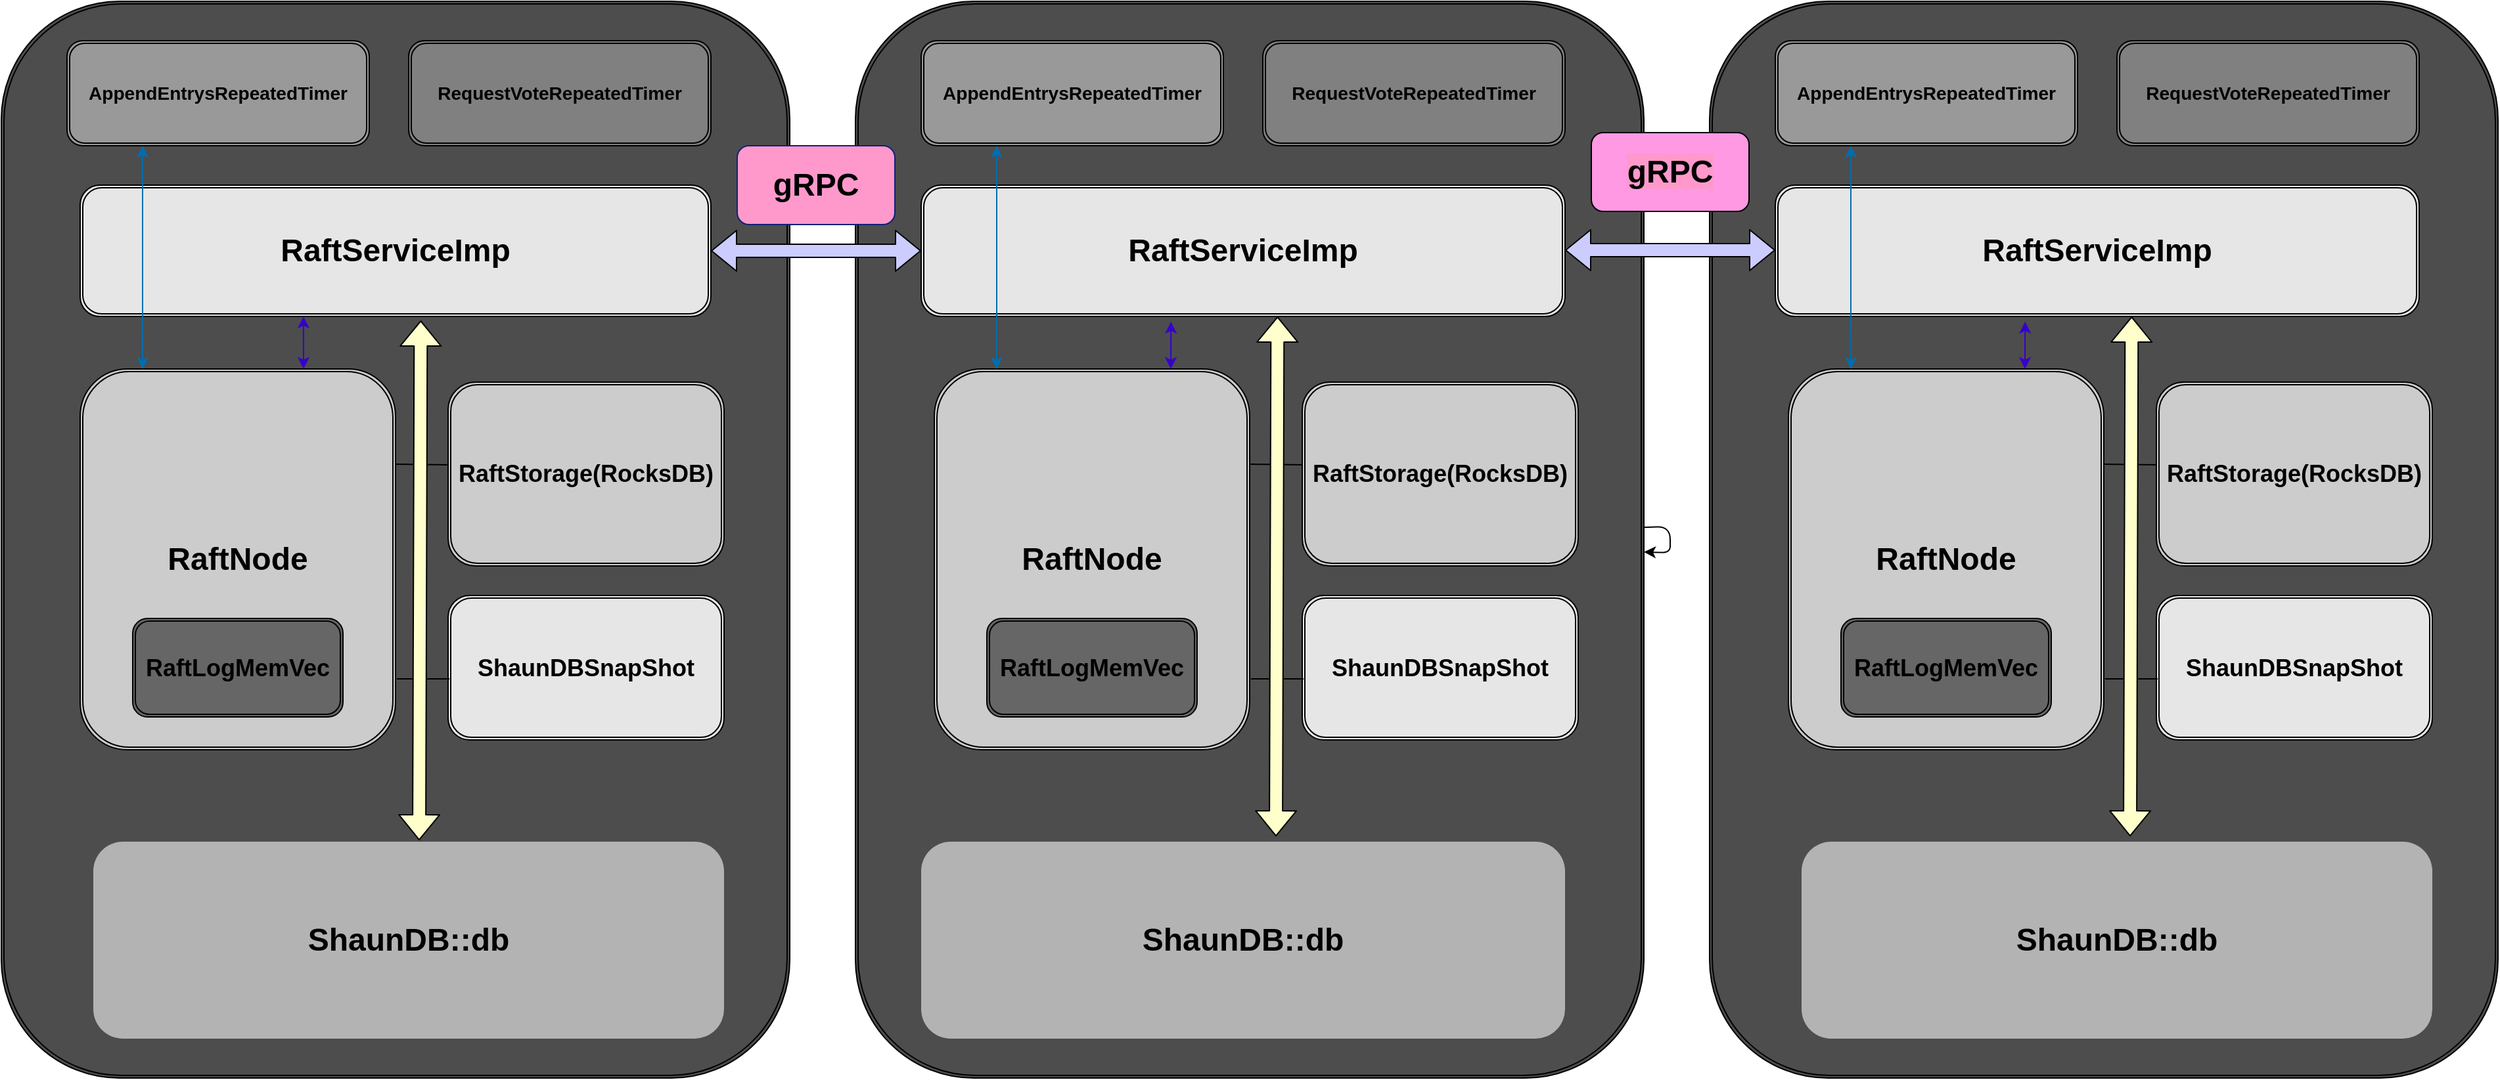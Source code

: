 <mxfile>
    <diagram id="3ywrnMmrrBptPfnS5Kt1" name="Page-1">
        <mxGraphModel dx="792" dy="1015" grid="1" gridSize="10" guides="1" tooltips="1" connect="1" arrows="1" fold="1" page="1" pageScale="1" pageWidth="827" pageHeight="1169" math="0" shadow="0">
            <root>
                <mxCell id="0"/>
                <mxCell id="1" parent="0"/>
                <mxCell id="2" value="" style="shape=ext;double=1;rounded=1;whiteSpace=wrap;html=1;fillColor=#4D4D4D;" parent="1" vertex="1">
                    <mxGeometry x="100" y="110" width="600" height="820" as="geometry"/>
                </mxCell>
                <mxCell id="3" value="&lt;h3&gt;&lt;font color=&quot;#000000&quot;&gt;AppendEntrysRepeatedTimer&lt;/font&gt;&lt;/h3&gt;" style="shape=ext;double=1;rounded=1;whiteSpace=wrap;html=1;fillColor=#999999;" parent="1" vertex="1">
                    <mxGeometry x="150" y="140" width="230" height="80" as="geometry"/>
                </mxCell>
                <mxCell id="4" value="&lt;h3&gt;&lt;font color=&quot;#000000&quot;&gt;RequestVoteRepeatedTimer&lt;/font&gt;&lt;/h3&gt;" style="shape=ext;double=1;rounded=1;whiteSpace=wrap;html=1;fillColor=#808080;" parent="1" vertex="1">
                    <mxGeometry x="410" y="140" width="230" height="80" as="geometry"/>
                </mxCell>
                <mxCell id="5" value="&lt;h1&gt;&lt;b&gt;&lt;font color=&quot;#000000&quot;&gt;RaftServiceImp&lt;/font&gt;&lt;/b&gt;&lt;/h1&gt;" style="shape=ext;double=1;rounded=1;whiteSpace=wrap;html=1;fillColor=#E6E6E6;" parent="1" vertex="1">
                    <mxGeometry x="160" y="250" width="480" height="100" as="geometry"/>
                </mxCell>
                <mxCell id="6" value="&lt;h1&gt;&lt;b&gt;&lt;font color=&quot;#000000&quot;&gt;RaftNode&lt;/font&gt;&lt;/b&gt;&lt;/h1&gt;" style="shape=ext;double=1;rounded=1;whiteSpace=wrap;html=1;fillColor=#CCCCCC;" parent="1" vertex="1">
                    <mxGeometry x="160" y="390" width="240" height="290" as="geometry"/>
                </mxCell>
                <mxCell id="7" value="&lt;h2&gt;&lt;b&gt;&lt;font color=&quot;#000000&quot;&gt;RaftLogMemVec&lt;/font&gt;&lt;/b&gt;&lt;/h2&gt;" style="shape=ext;double=1;rounded=1;whiteSpace=wrap;html=1;fillColor=#666666;" parent="1" vertex="1">
                    <mxGeometry x="200" y="580" width="160" height="75" as="geometry"/>
                </mxCell>
                <mxCell id="8" value="&lt;h2&gt;&lt;font color=&quot;#000000&quot;&gt;RaftStorage(RocksDB)&lt;/font&gt;&lt;/h2&gt;" style="shape=ext;double=1;rounded=1;whiteSpace=wrap;html=1;fillColor=#CCCCCC;" parent="1" vertex="1">
                    <mxGeometry x="440" y="400" width="210" height="140" as="geometry"/>
                </mxCell>
                <mxCell id="9" value="&lt;h2&gt;&lt;b&gt;&lt;font color=&quot;#000000&quot;&gt;ShaunDBSnapShot&lt;/font&gt;&lt;/b&gt;&lt;/h2&gt;" style="shape=ext;double=1;rounded=1;whiteSpace=wrap;html=1;fillColor=#E6E6E6;" parent="1" vertex="1">
                    <mxGeometry x="440" y="562.5" width="210" height="110" as="geometry"/>
                </mxCell>
                <mxCell id="11" value="" style="endArrow=none;html=1;entryX=1;entryY=0.25;entryDx=0;entryDy=0;exitX=0;exitY=0.45;exitDx=0;exitDy=0;exitPerimeter=0;" parent="1" source="8" target="6" edge="1">
                    <mxGeometry width="50" height="50" relative="1" as="geometry">
                        <mxPoint x="330" y="440" as="sourcePoint"/>
                        <mxPoint x="380" y="390" as="targetPoint"/>
                    </mxGeometry>
                </mxCell>
                <mxCell id="12" value="" style="endArrow=none;html=1;entryX=0.005;entryY=0.577;entryDx=0;entryDy=0;entryPerimeter=0;exitX=1.004;exitY=0.814;exitDx=0;exitDy=0;exitPerimeter=0;" parent="1" source="6" target="9" edge="1">
                    <mxGeometry width="50" height="50" relative="1" as="geometry">
                        <mxPoint x="330" y="440" as="sourcePoint"/>
                        <mxPoint x="380" y="390" as="targetPoint"/>
                    </mxGeometry>
                </mxCell>
                <mxCell id="13" value="" style="endArrow=classic;startArrow=classic;html=1;fontColor=#000000;exitX=0.25;exitY=1;exitDx=0;exitDy=0;entryX=0.198;entryY=0;entryDx=0;entryDy=0;entryPerimeter=0;fillColor=#1ba1e2;strokeColor=#006EAF;" parent="1" source="3" target="6" edge="1">
                    <mxGeometry width="50" height="50" relative="1" as="geometry">
                        <mxPoint x="380" y="390" as="sourcePoint"/>
                        <mxPoint x="430" y="340" as="targetPoint"/>
                    </mxGeometry>
                </mxCell>
                <mxCell id="42" value="" style="shape=ext;double=1;rounded=1;whiteSpace=wrap;html=1;fillColor=#4D4D4D;" parent="1" vertex="1">
                    <mxGeometry x="750" y="110" width="600" height="820" as="geometry"/>
                </mxCell>
                <mxCell id="43" value="&lt;h3&gt;&lt;font color=&quot;#000000&quot;&gt;AppendEntrysRepeatedTimer&lt;/font&gt;&lt;/h3&gt;" style="shape=ext;double=1;rounded=1;whiteSpace=wrap;html=1;fillColor=#999999;" parent="1" vertex="1">
                    <mxGeometry x="800" y="140" width="230" height="80" as="geometry"/>
                </mxCell>
                <mxCell id="44" value="&lt;h3&gt;&lt;font color=&quot;#000000&quot;&gt;RequestVoteRepeatedTimer&lt;/font&gt;&lt;/h3&gt;" style="shape=ext;double=1;rounded=1;whiteSpace=wrap;html=1;fillColor=#808080;" parent="1" vertex="1">
                    <mxGeometry x="1060" y="140" width="230" height="80" as="geometry"/>
                </mxCell>
                <mxCell id="45" value="&lt;h1&gt;&lt;b&gt;&lt;font color=&quot;#000000&quot;&gt;RaftServiceImp&lt;/font&gt;&lt;/b&gt;&lt;/h1&gt;" style="shape=ext;double=1;rounded=1;whiteSpace=wrap;html=1;fillColor=#E6E6E6;" parent="1" vertex="1">
                    <mxGeometry x="800" y="250" width="490" height="100" as="geometry"/>
                </mxCell>
                <mxCell id="46" value="&lt;h1&gt;&lt;b&gt;&lt;font color=&quot;#000000&quot;&gt;RaftNode&lt;/font&gt;&lt;/b&gt;&lt;/h1&gt;" style="shape=ext;double=1;rounded=1;whiteSpace=wrap;html=1;fillColor=#CCCCCC;" parent="1" vertex="1">
                    <mxGeometry x="810" y="390" width="240" height="290" as="geometry"/>
                </mxCell>
                <mxCell id="47" value="&lt;h2&gt;&lt;b&gt;&lt;font color=&quot;#000000&quot;&gt;RaftLogMemVec&lt;/font&gt;&lt;/b&gt;&lt;/h2&gt;" style="shape=ext;double=1;rounded=1;whiteSpace=wrap;html=1;fillColor=#666666;" parent="1" vertex="1">
                    <mxGeometry x="850" y="580" width="160" height="75" as="geometry"/>
                </mxCell>
                <mxCell id="48" value="&lt;h2&gt;&lt;font color=&quot;#000000&quot;&gt;RaftStorage(RocksDB)&lt;/font&gt;&lt;/h2&gt;" style="shape=ext;double=1;rounded=1;whiteSpace=wrap;html=1;fillColor=#CCCCCC;" parent="1" vertex="1">
                    <mxGeometry x="1090" y="400" width="210" height="140" as="geometry"/>
                </mxCell>
                <mxCell id="49" value="&lt;h2&gt;&lt;b&gt;&lt;font color=&quot;#000000&quot;&gt;ShaunDBSnapShot&lt;/font&gt;&lt;/b&gt;&lt;/h2&gt;" style="shape=ext;double=1;rounded=1;whiteSpace=wrap;html=1;fillColor=#E6E6E6;" parent="1" vertex="1">
                    <mxGeometry x="1090" y="562.5" width="210" height="110" as="geometry"/>
                </mxCell>
                <mxCell id="50" value="" style="endArrow=none;html=1;entryX=1;entryY=0.25;entryDx=0;entryDy=0;exitX=0;exitY=0.45;exitDx=0;exitDy=0;exitPerimeter=0;" parent="1" source="48" target="46" edge="1">
                    <mxGeometry width="50" height="50" relative="1" as="geometry">
                        <mxPoint x="980" y="440" as="sourcePoint"/>
                        <mxPoint x="1030" y="390" as="targetPoint"/>
                    </mxGeometry>
                </mxCell>
                <mxCell id="51" value="" style="endArrow=none;html=1;entryX=0.005;entryY=0.577;entryDx=0;entryDy=0;entryPerimeter=0;exitX=1.004;exitY=0.814;exitDx=0;exitDy=0;exitPerimeter=0;" parent="1" source="46" target="49" edge="1">
                    <mxGeometry width="50" height="50" relative="1" as="geometry">
                        <mxPoint x="980" y="440" as="sourcePoint"/>
                        <mxPoint x="1030" y="390" as="targetPoint"/>
                    </mxGeometry>
                </mxCell>
                <mxCell id="52" value="" style="endArrow=classic;startArrow=classic;html=1;fontColor=#000000;exitX=0.25;exitY=1;exitDx=0;exitDy=0;entryX=0.198;entryY=0;entryDx=0;entryDy=0;entryPerimeter=0;fillColor=#1ba1e2;strokeColor=#006EAF;" parent="1" source="43" target="46" edge="1">
                    <mxGeometry width="50" height="50" relative="1" as="geometry">
                        <mxPoint x="1030" y="390" as="sourcePoint"/>
                        <mxPoint x="1080" y="340" as="targetPoint"/>
                    </mxGeometry>
                </mxCell>
                <mxCell id="53" value="" style="endArrow=classic;startArrow=classic;html=1;fontColor=#000000;exitX=0.75;exitY=0;exitDx=0;exitDy=0;entryX=0.388;entryY=1.04;entryDx=0;entryDy=0;entryPerimeter=0;fillColor=#6a00ff;strokeColor=#3700CC;" parent="1" source="46" target="45" edge="1">
                    <mxGeometry width="50" height="50" relative="1" as="geometry">
                        <mxPoint x="1000" y="490" as="sourcePoint"/>
                        <mxPoint x="1050" y="440" as="targetPoint"/>
                    </mxGeometry>
                </mxCell>
                <mxCell id="55" value="" style="shape=ext;double=1;rounded=1;whiteSpace=wrap;html=1;fillColor=#4D4D4D;" parent="1" vertex="1">
                    <mxGeometry x="1400" y="110" width="600" height="820" as="geometry"/>
                </mxCell>
                <mxCell id="56" value="&lt;h3&gt;&lt;font color=&quot;#000000&quot;&gt;AppendEntrysRepeatedTimer&lt;/font&gt;&lt;/h3&gt;" style="shape=ext;double=1;rounded=1;whiteSpace=wrap;html=1;fillColor=#999999;" parent="1" vertex="1">
                    <mxGeometry x="1450" y="140" width="230" height="80" as="geometry"/>
                </mxCell>
                <mxCell id="57" value="&lt;h3&gt;&lt;font color=&quot;#000000&quot;&gt;RequestVoteRepeatedTimer&lt;/font&gt;&lt;/h3&gt;" style="shape=ext;double=1;rounded=1;whiteSpace=wrap;html=1;fillColor=#808080;" parent="1" vertex="1">
                    <mxGeometry x="1710" y="140" width="230" height="80" as="geometry"/>
                </mxCell>
                <mxCell id="58" value="&lt;h1&gt;&lt;b&gt;&lt;font color=&quot;#000000&quot;&gt;RaftServiceImp&lt;/font&gt;&lt;/b&gt;&lt;/h1&gt;" style="shape=ext;double=1;rounded=1;whiteSpace=wrap;html=1;fillColor=#E6E6E6;" parent="1" vertex="1">
                    <mxGeometry x="1450" y="250" width="490" height="100" as="geometry"/>
                </mxCell>
                <mxCell id="59" value="&lt;h1&gt;&lt;b&gt;&lt;font color=&quot;#000000&quot;&gt;RaftNode&lt;/font&gt;&lt;/b&gt;&lt;/h1&gt;" style="shape=ext;double=1;rounded=1;whiteSpace=wrap;html=1;fillColor=#CCCCCC;" parent="1" vertex="1">
                    <mxGeometry x="1460" y="390" width="240" height="290" as="geometry"/>
                </mxCell>
                <mxCell id="60" value="&lt;h2&gt;&lt;b&gt;&lt;font color=&quot;#000000&quot;&gt;RaftLogMemVec&lt;/font&gt;&lt;/b&gt;&lt;/h2&gt;" style="shape=ext;double=1;rounded=1;whiteSpace=wrap;html=1;fillColor=#666666;" parent="1" vertex="1">
                    <mxGeometry x="1500" y="580" width="160" height="75" as="geometry"/>
                </mxCell>
                <mxCell id="61" value="&lt;h2&gt;&lt;font color=&quot;#000000&quot;&gt;RaftStorage(RocksDB)&lt;/font&gt;&lt;/h2&gt;" style="shape=ext;double=1;rounded=1;whiteSpace=wrap;html=1;fillColor=#CCCCCC;" parent="1" vertex="1">
                    <mxGeometry x="1740" y="400" width="210" height="140" as="geometry"/>
                </mxCell>
                <mxCell id="62" value="&lt;h2&gt;&lt;b&gt;&lt;font color=&quot;#000000&quot;&gt;ShaunDBSnapShot&lt;/font&gt;&lt;/b&gt;&lt;/h2&gt;" style="shape=ext;double=1;rounded=1;whiteSpace=wrap;html=1;fillColor=#E6E6E6;" parent="1" vertex="1">
                    <mxGeometry x="1740" y="562.5" width="210" height="110" as="geometry"/>
                </mxCell>
                <mxCell id="63" value="" style="endArrow=none;html=1;entryX=1;entryY=0.25;entryDx=0;entryDy=0;exitX=0;exitY=0.45;exitDx=0;exitDy=0;exitPerimeter=0;" parent="1" source="61" target="59" edge="1">
                    <mxGeometry width="50" height="50" relative="1" as="geometry">
                        <mxPoint x="1630" y="440" as="sourcePoint"/>
                        <mxPoint x="1680" y="390" as="targetPoint"/>
                    </mxGeometry>
                </mxCell>
                <mxCell id="64" value="" style="endArrow=none;html=1;entryX=0.005;entryY=0.577;entryDx=0;entryDy=0;entryPerimeter=0;exitX=1.004;exitY=0.814;exitDx=0;exitDy=0;exitPerimeter=0;" parent="1" source="59" target="62" edge="1">
                    <mxGeometry width="50" height="50" relative="1" as="geometry">
                        <mxPoint x="1630" y="440" as="sourcePoint"/>
                        <mxPoint x="1680" y="390" as="targetPoint"/>
                    </mxGeometry>
                </mxCell>
                <mxCell id="65" value="" style="endArrow=classic;startArrow=classic;html=1;fontColor=#000000;exitX=0.25;exitY=1;exitDx=0;exitDy=0;entryX=0.198;entryY=0;entryDx=0;entryDy=0;entryPerimeter=0;fillColor=#1ba1e2;strokeColor=#006EAF;" parent="1" source="56" target="59" edge="1">
                    <mxGeometry width="50" height="50" relative="1" as="geometry">
                        <mxPoint x="1680" y="390" as="sourcePoint"/>
                        <mxPoint x="1730" y="340" as="targetPoint"/>
                    </mxGeometry>
                </mxCell>
                <mxCell id="66" value="" style="endArrow=classic;startArrow=classic;html=1;fontColor=#000000;exitX=0.75;exitY=0;exitDx=0;exitDy=0;entryX=0.388;entryY=1.04;entryDx=0;entryDy=0;entryPerimeter=0;fillColor=#6a00ff;strokeColor=#3700CC;" parent="1" source="59" target="58" edge="1">
                    <mxGeometry width="50" height="50" relative="1" as="geometry">
                        <mxPoint x="1650" y="490" as="sourcePoint"/>
                        <mxPoint x="1700" y="440" as="targetPoint"/>
                    </mxGeometry>
                </mxCell>
                <mxCell id="67" value="" style="shape=flexArrow;endArrow=classic;startArrow=classic;html=1;strokeColor=#000000;fontColor=#000000;fillColor=#CCCCFF;gradientColor=none;exitX=1;exitY=0.5;exitDx=0;exitDy=0;entryX=0;entryY=0.5;entryDx=0;entryDy=0;" parent="1" source="5" target="45" edge="1">
                    <mxGeometry width="100" height="100" relative="1" as="geometry">
                        <mxPoint x="680" y="560" as="sourcePoint"/>
                        <mxPoint x="780" y="460" as="targetPoint"/>
                    </mxGeometry>
                </mxCell>
                <mxCell id="69" value="" style="shape=flexArrow;endArrow=classic;startArrow=classic;html=1;strokeColor=#000000;fontColor=#000000;fillColor=#CCCCFF;gradientColor=none;exitX=1;exitY=0.5;exitDx=0;exitDy=0;entryX=0;entryY=0.5;entryDx=0;entryDy=0;" parent="1" edge="1">
                    <mxGeometry width="100" height="100" relative="1" as="geometry">
                        <mxPoint x="1290" y="299.5" as="sourcePoint"/>
                        <mxPoint x="1450" y="299.5" as="targetPoint"/>
                    </mxGeometry>
                </mxCell>
                <mxCell id="70" value="&lt;h1&gt;&lt;span style=&quot;background-color: rgb(255, 153, 204);&quot;&gt;gRPC&lt;/span&gt;&lt;/h1&gt;" style="rounded=1;whiteSpace=wrap;html=1;fontColor=#000000;fillColor=#FF99CC;strokeColor=#102175;" parent="1" vertex="1">
                    <mxGeometry x="660" y="220" width="120" height="60" as="geometry"/>
                </mxCell>
                <mxCell id="71" value="&lt;h1&gt;&lt;span style=&quot;background-color: rgb(255, 153, 204);&quot;&gt;gRPC&lt;/span&gt;&lt;/h1&gt;" style="rounded=1;whiteSpace=wrap;html=1;fontColor=#000000;fillColor=#ff99e4;" parent="1" vertex="1">
                    <mxGeometry x="1310" y="210" width="120" height="60" as="geometry"/>
                </mxCell>
                <mxCell id="73" style="edgeStyle=none;html=1;strokeColor=#000000;fontColor=#000000;fillColor=#CCCCFF;gradientColor=none;" parent="1" source="42" target="42" edge="1">
                    <mxGeometry relative="1" as="geometry"/>
                </mxCell>
                <mxCell id="77" value="" style="endArrow=classic;startArrow=classic;html=1;fontColor=#000000;exitX=0.354;exitY=1;exitDx=0;exitDy=0;fillColor=#6a00ff;strokeColor=#3700CC;exitPerimeter=0;" parent="1" source="5" edge="1">
                    <mxGeometry width="50" height="50" relative="1" as="geometry">
                        <mxPoint x="1000" y="400" as="sourcePoint"/>
                        <mxPoint x="330" y="390" as="targetPoint"/>
                    </mxGeometry>
                </mxCell>
                <mxCell id="85" value="" style="shape=flexArrow;endArrow=classic;startArrow=classic;html=1;strokeColor=#000000;fontColor=none;fillColor=#FFFFCC;gradientColor=none;entryX=0.54;entryY=1.03;entryDx=0;entryDy=0;entryPerimeter=0;exitX=0.536;exitY=-0.007;exitDx=0;exitDy=0;exitPerimeter=0;" parent="1" target="5" edge="1">
                    <mxGeometry width="100" height="100" relative="1" as="geometry">
                        <mxPoint x="418" y="749.02" as="sourcePoint"/>
                        <mxPoint x="630" y="570" as="targetPoint"/>
                    </mxGeometry>
                </mxCell>
                <mxCell id="86" value="" style="shape=flexArrow;endArrow=classic;startArrow=classic;html=1;strokeColor=#000000;fontColor=none;fillColor=#FFFFCC;gradientColor=none;entryX=0.54;entryY=1.03;entryDx=0;entryDy=0;entryPerimeter=0;exitX=0.536;exitY=-0.007;exitDx=0;exitDy=0;exitPerimeter=0;" parent="1" edge="1">
                    <mxGeometry width="100" height="100" relative="1" as="geometry">
                        <mxPoint x="1070" y="746.02" as="sourcePoint"/>
                        <mxPoint x="1071.2" y="350" as="targetPoint"/>
                    </mxGeometry>
                </mxCell>
                <mxCell id="87" value="" style="shape=flexArrow;endArrow=classic;startArrow=classic;html=1;strokeColor=#000000;fontColor=none;fillColor=#FFFFCC;gradientColor=none;entryX=0.54;entryY=1.03;entryDx=0;entryDy=0;entryPerimeter=0;exitX=0.536;exitY=-0.007;exitDx=0;exitDy=0;exitPerimeter=0;" parent="1" edge="1">
                    <mxGeometry width="100" height="100" relative="1" as="geometry">
                        <mxPoint x="1720" y="746.02" as="sourcePoint"/>
                        <mxPoint x="1721.2" y="350" as="targetPoint"/>
                    </mxGeometry>
                </mxCell>
                <mxCell id="89" value="&lt;h1&gt;ShaunDB::db&lt;/h1&gt;" style="shape=ext;double=1;rounded=1;whiteSpace=wrap;html=1;labelBackgroundColor=none;strokeColor=none;fontColor=#000000;fillColor=#B3B3B3;" vertex="1" parent="1">
                    <mxGeometry x="170" y="750" width="480" height="150" as="geometry"/>
                </mxCell>
                <mxCell id="90" value="&lt;h1&gt;ShaunDB::db&lt;/h1&gt;" style="shape=ext;double=1;rounded=1;whiteSpace=wrap;html=1;labelBackgroundColor=none;strokeColor=none;fontColor=#000000;fillColor=#B3B3B3;" vertex="1" parent="1">
                    <mxGeometry x="800" y="750" width="490" height="150" as="geometry"/>
                </mxCell>
                <mxCell id="91" value="&lt;h1&gt;ShaunDB::db&lt;/h1&gt;" style="shape=ext;double=1;rounded=1;whiteSpace=wrap;html=1;labelBackgroundColor=none;strokeColor=none;fontColor=#000000;fillColor=#B3B3B3;" vertex="1" parent="1">
                    <mxGeometry x="1470" y="750" width="480" height="150" as="geometry"/>
                </mxCell>
            </root>
        </mxGraphModel>
    </diagram>
</mxfile>